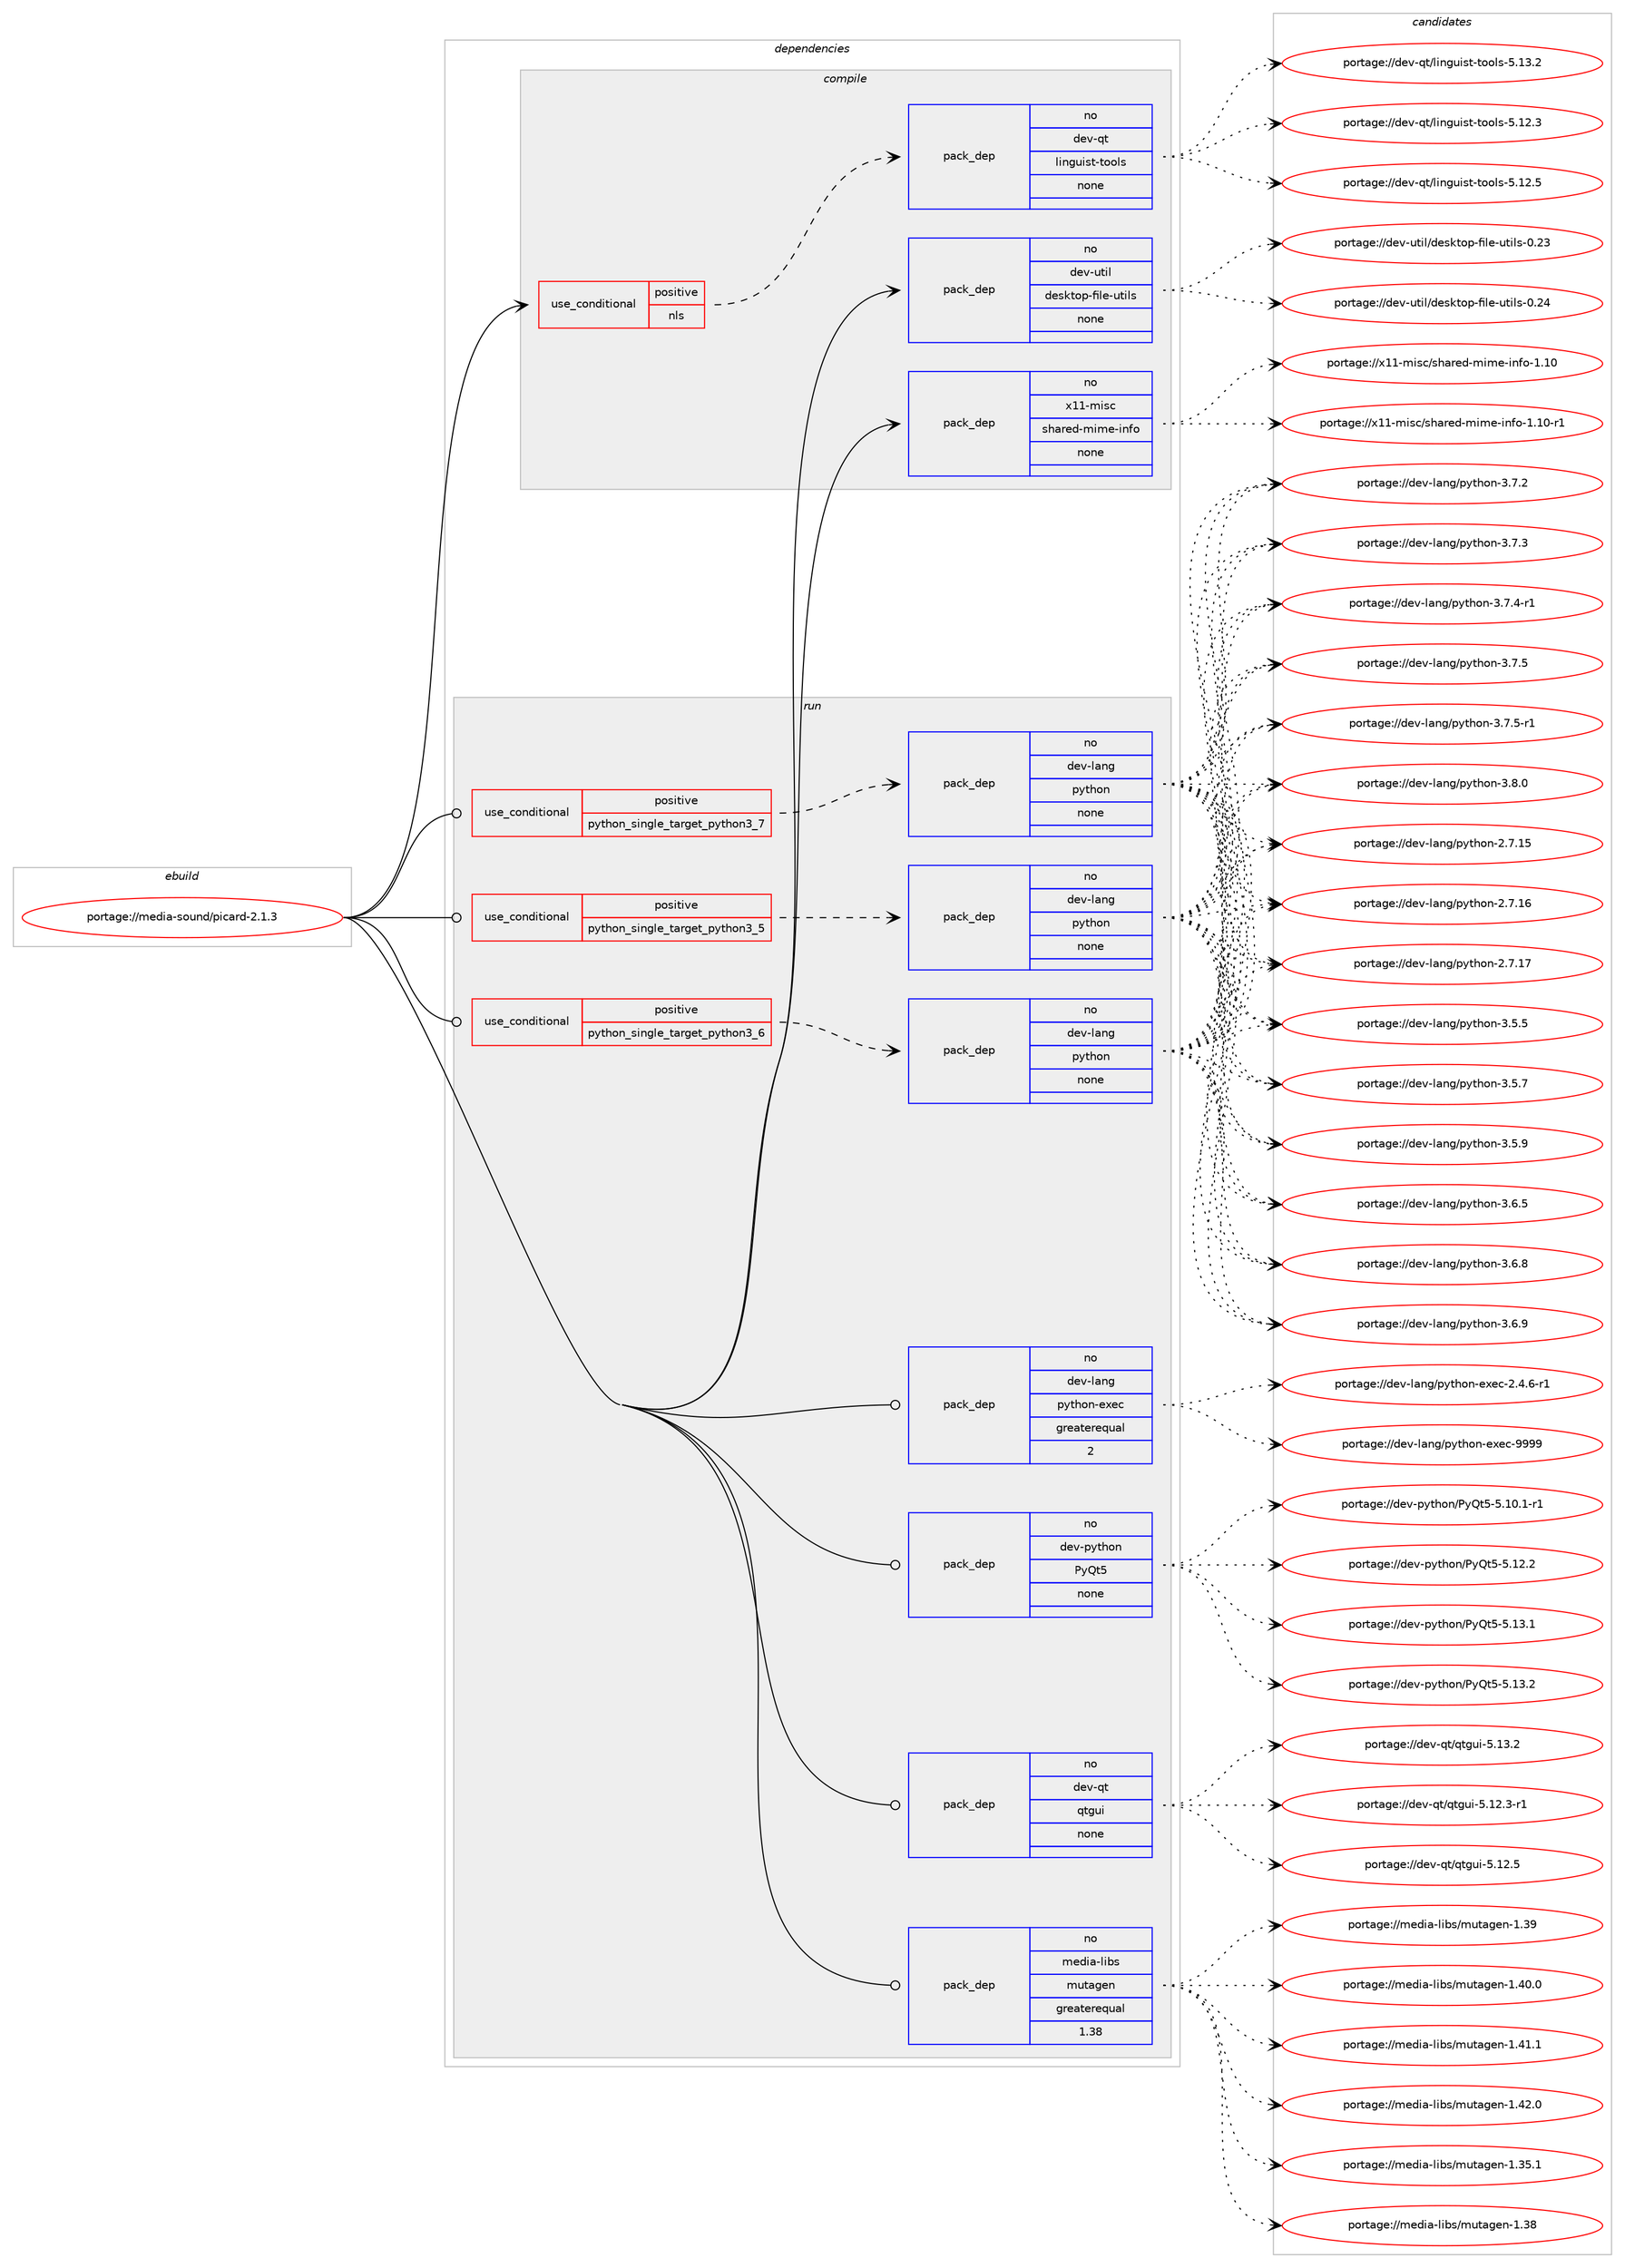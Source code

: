 digraph prolog {

# *************
# Graph options
# *************

newrank=true;
concentrate=true;
compound=true;
graph [rankdir=LR,fontname=Helvetica,fontsize=10,ranksep=1.5];#, ranksep=2.5, nodesep=0.2];
edge  [arrowhead=vee];
node  [fontname=Helvetica,fontsize=10];

# **********
# The ebuild
# **********

subgraph cluster_leftcol {
color=gray;
rank=same;
label=<<i>ebuild</i>>;
id [label="portage://media-sound/picard-2.1.3", color=red, width=4, href="../media-sound/picard-2.1.3.svg"];
}

# ****************
# The dependencies
# ****************

subgraph cluster_midcol {
color=gray;
label=<<i>dependencies</i>>;
subgraph cluster_compile {
fillcolor="#eeeeee";
style=filled;
label=<<i>compile</i>>;
subgraph cond83256 {
dependency335061 [label=<<TABLE BORDER="0" CELLBORDER="1" CELLSPACING="0" CELLPADDING="4"><TR><TD ROWSPAN="3" CELLPADDING="10">use_conditional</TD></TR><TR><TD>positive</TD></TR><TR><TD>nls</TD></TR></TABLE>>, shape=none, color=red];
subgraph pack246294 {
dependency335062 [label=<<TABLE BORDER="0" CELLBORDER="1" CELLSPACING="0" CELLPADDING="4" WIDTH="220"><TR><TD ROWSPAN="6" CELLPADDING="30">pack_dep</TD></TR><TR><TD WIDTH="110">no</TD></TR><TR><TD>dev-qt</TD></TR><TR><TD>linguist-tools</TD></TR><TR><TD>none</TD></TR><TR><TD></TD></TR></TABLE>>, shape=none, color=blue];
}
dependency335061:e -> dependency335062:w [weight=20,style="dashed",arrowhead="vee"];
}
id:e -> dependency335061:w [weight=20,style="solid",arrowhead="vee"];
subgraph pack246295 {
dependency335063 [label=<<TABLE BORDER="0" CELLBORDER="1" CELLSPACING="0" CELLPADDING="4" WIDTH="220"><TR><TD ROWSPAN="6" CELLPADDING="30">pack_dep</TD></TR><TR><TD WIDTH="110">no</TD></TR><TR><TD>dev-util</TD></TR><TR><TD>desktop-file-utils</TD></TR><TR><TD>none</TD></TR><TR><TD></TD></TR></TABLE>>, shape=none, color=blue];
}
id:e -> dependency335063:w [weight=20,style="solid",arrowhead="vee"];
subgraph pack246296 {
dependency335064 [label=<<TABLE BORDER="0" CELLBORDER="1" CELLSPACING="0" CELLPADDING="4" WIDTH="220"><TR><TD ROWSPAN="6" CELLPADDING="30">pack_dep</TD></TR><TR><TD WIDTH="110">no</TD></TR><TR><TD>x11-misc</TD></TR><TR><TD>shared-mime-info</TD></TR><TR><TD>none</TD></TR><TR><TD></TD></TR></TABLE>>, shape=none, color=blue];
}
id:e -> dependency335064:w [weight=20,style="solid",arrowhead="vee"];
}
subgraph cluster_compileandrun {
fillcolor="#eeeeee";
style=filled;
label=<<i>compile and run</i>>;
}
subgraph cluster_run {
fillcolor="#eeeeee";
style=filled;
label=<<i>run</i>>;
subgraph cond83257 {
dependency335065 [label=<<TABLE BORDER="0" CELLBORDER="1" CELLSPACING="0" CELLPADDING="4"><TR><TD ROWSPAN="3" CELLPADDING="10">use_conditional</TD></TR><TR><TD>positive</TD></TR><TR><TD>python_single_target_python3_5</TD></TR></TABLE>>, shape=none, color=red];
subgraph pack246297 {
dependency335066 [label=<<TABLE BORDER="0" CELLBORDER="1" CELLSPACING="0" CELLPADDING="4" WIDTH="220"><TR><TD ROWSPAN="6" CELLPADDING="30">pack_dep</TD></TR><TR><TD WIDTH="110">no</TD></TR><TR><TD>dev-lang</TD></TR><TR><TD>python</TD></TR><TR><TD>none</TD></TR><TR><TD></TD></TR></TABLE>>, shape=none, color=blue];
}
dependency335065:e -> dependency335066:w [weight=20,style="dashed",arrowhead="vee"];
}
id:e -> dependency335065:w [weight=20,style="solid",arrowhead="odot"];
subgraph cond83258 {
dependency335067 [label=<<TABLE BORDER="0" CELLBORDER="1" CELLSPACING="0" CELLPADDING="4"><TR><TD ROWSPAN="3" CELLPADDING="10">use_conditional</TD></TR><TR><TD>positive</TD></TR><TR><TD>python_single_target_python3_6</TD></TR></TABLE>>, shape=none, color=red];
subgraph pack246298 {
dependency335068 [label=<<TABLE BORDER="0" CELLBORDER="1" CELLSPACING="0" CELLPADDING="4" WIDTH="220"><TR><TD ROWSPAN="6" CELLPADDING="30">pack_dep</TD></TR><TR><TD WIDTH="110">no</TD></TR><TR><TD>dev-lang</TD></TR><TR><TD>python</TD></TR><TR><TD>none</TD></TR><TR><TD></TD></TR></TABLE>>, shape=none, color=blue];
}
dependency335067:e -> dependency335068:w [weight=20,style="dashed",arrowhead="vee"];
}
id:e -> dependency335067:w [weight=20,style="solid",arrowhead="odot"];
subgraph cond83259 {
dependency335069 [label=<<TABLE BORDER="0" CELLBORDER="1" CELLSPACING="0" CELLPADDING="4"><TR><TD ROWSPAN="3" CELLPADDING="10">use_conditional</TD></TR><TR><TD>positive</TD></TR><TR><TD>python_single_target_python3_7</TD></TR></TABLE>>, shape=none, color=red];
subgraph pack246299 {
dependency335070 [label=<<TABLE BORDER="0" CELLBORDER="1" CELLSPACING="0" CELLPADDING="4" WIDTH="220"><TR><TD ROWSPAN="6" CELLPADDING="30">pack_dep</TD></TR><TR><TD WIDTH="110">no</TD></TR><TR><TD>dev-lang</TD></TR><TR><TD>python</TD></TR><TR><TD>none</TD></TR><TR><TD></TD></TR></TABLE>>, shape=none, color=blue];
}
dependency335069:e -> dependency335070:w [weight=20,style="dashed",arrowhead="vee"];
}
id:e -> dependency335069:w [weight=20,style="solid",arrowhead="odot"];
subgraph pack246300 {
dependency335071 [label=<<TABLE BORDER="0" CELLBORDER="1" CELLSPACING="0" CELLPADDING="4" WIDTH="220"><TR><TD ROWSPAN="6" CELLPADDING="30">pack_dep</TD></TR><TR><TD WIDTH="110">no</TD></TR><TR><TD>dev-lang</TD></TR><TR><TD>python-exec</TD></TR><TR><TD>greaterequal</TD></TR><TR><TD>2</TD></TR></TABLE>>, shape=none, color=blue];
}
id:e -> dependency335071:w [weight=20,style="solid",arrowhead="odot"];
subgraph pack246301 {
dependency335072 [label=<<TABLE BORDER="0" CELLBORDER="1" CELLSPACING="0" CELLPADDING="4" WIDTH="220"><TR><TD ROWSPAN="6" CELLPADDING="30">pack_dep</TD></TR><TR><TD WIDTH="110">no</TD></TR><TR><TD>dev-python</TD></TR><TR><TD>PyQt5</TD></TR><TR><TD>none</TD></TR><TR><TD></TD></TR></TABLE>>, shape=none, color=blue];
}
id:e -> dependency335072:w [weight=20,style="solid",arrowhead="odot"];
subgraph pack246302 {
dependency335073 [label=<<TABLE BORDER="0" CELLBORDER="1" CELLSPACING="0" CELLPADDING="4" WIDTH="220"><TR><TD ROWSPAN="6" CELLPADDING="30">pack_dep</TD></TR><TR><TD WIDTH="110">no</TD></TR><TR><TD>dev-qt</TD></TR><TR><TD>qtgui</TD></TR><TR><TD>none</TD></TR><TR><TD></TD></TR></TABLE>>, shape=none, color=blue];
}
id:e -> dependency335073:w [weight=20,style="solid",arrowhead="odot"];
subgraph pack246303 {
dependency335074 [label=<<TABLE BORDER="0" CELLBORDER="1" CELLSPACING="0" CELLPADDING="4" WIDTH="220"><TR><TD ROWSPAN="6" CELLPADDING="30">pack_dep</TD></TR><TR><TD WIDTH="110">no</TD></TR><TR><TD>media-libs</TD></TR><TR><TD>mutagen</TD></TR><TR><TD>greaterequal</TD></TR><TR><TD>1.38</TD></TR></TABLE>>, shape=none, color=blue];
}
id:e -> dependency335074:w [weight=20,style="solid",arrowhead="odot"];
}
}

# **************
# The candidates
# **************

subgraph cluster_choices {
rank=same;
color=gray;
label=<<i>candidates</i>>;

subgraph choice246294 {
color=black;
nodesep=1;
choiceportage10010111845113116471081051101031171051151164511611111110811545534649504651 [label="portage://dev-qt/linguist-tools-5.12.3", color=red, width=4,href="../dev-qt/linguist-tools-5.12.3.svg"];
choiceportage10010111845113116471081051101031171051151164511611111110811545534649504653 [label="portage://dev-qt/linguist-tools-5.12.5", color=red, width=4,href="../dev-qt/linguist-tools-5.12.5.svg"];
choiceportage10010111845113116471081051101031171051151164511611111110811545534649514650 [label="portage://dev-qt/linguist-tools-5.13.2", color=red, width=4,href="../dev-qt/linguist-tools-5.13.2.svg"];
dependency335062:e -> choiceportage10010111845113116471081051101031171051151164511611111110811545534649504651:w [style=dotted,weight="100"];
dependency335062:e -> choiceportage10010111845113116471081051101031171051151164511611111110811545534649504653:w [style=dotted,weight="100"];
dependency335062:e -> choiceportage10010111845113116471081051101031171051151164511611111110811545534649514650:w [style=dotted,weight="100"];
}
subgraph choice246295 {
color=black;
nodesep=1;
choiceportage100101118451171161051084710010111510711611111245102105108101451171161051081154548465051 [label="portage://dev-util/desktop-file-utils-0.23", color=red, width=4,href="../dev-util/desktop-file-utils-0.23.svg"];
choiceportage100101118451171161051084710010111510711611111245102105108101451171161051081154548465052 [label="portage://dev-util/desktop-file-utils-0.24", color=red, width=4,href="../dev-util/desktop-file-utils-0.24.svg"];
dependency335063:e -> choiceportage100101118451171161051084710010111510711611111245102105108101451171161051081154548465051:w [style=dotted,weight="100"];
dependency335063:e -> choiceportage100101118451171161051084710010111510711611111245102105108101451171161051081154548465052:w [style=dotted,weight="100"];
}
subgraph choice246296 {
color=black;
nodesep=1;
choiceportage12049494510910511599471151049711410110045109105109101451051101021114549464948 [label="portage://x11-misc/shared-mime-info-1.10", color=red, width=4,href="../x11-misc/shared-mime-info-1.10.svg"];
choiceportage120494945109105115994711510497114101100451091051091014510511010211145494649484511449 [label="portage://x11-misc/shared-mime-info-1.10-r1", color=red, width=4,href="../x11-misc/shared-mime-info-1.10-r1.svg"];
dependency335064:e -> choiceportage12049494510910511599471151049711410110045109105109101451051101021114549464948:w [style=dotted,weight="100"];
dependency335064:e -> choiceportage120494945109105115994711510497114101100451091051091014510511010211145494649484511449:w [style=dotted,weight="100"];
}
subgraph choice246297 {
color=black;
nodesep=1;
choiceportage10010111845108971101034711212111610411111045504655464953 [label="portage://dev-lang/python-2.7.15", color=red, width=4,href="../dev-lang/python-2.7.15.svg"];
choiceportage10010111845108971101034711212111610411111045504655464954 [label="portage://dev-lang/python-2.7.16", color=red, width=4,href="../dev-lang/python-2.7.16.svg"];
choiceportage10010111845108971101034711212111610411111045504655464955 [label="portage://dev-lang/python-2.7.17", color=red, width=4,href="../dev-lang/python-2.7.17.svg"];
choiceportage100101118451089711010347112121116104111110455146534653 [label="portage://dev-lang/python-3.5.5", color=red, width=4,href="../dev-lang/python-3.5.5.svg"];
choiceportage100101118451089711010347112121116104111110455146534655 [label="portage://dev-lang/python-3.5.7", color=red, width=4,href="../dev-lang/python-3.5.7.svg"];
choiceportage100101118451089711010347112121116104111110455146534657 [label="portage://dev-lang/python-3.5.9", color=red, width=4,href="../dev-lang/python-3.5.9.svg"];
choiceportage100101118451089711010347112121116104111110455146544653 [label="portage://dev-lang/python-3.6.5", color=red, width=4,href="../dev-lang/python-3.6.5.svg"];
choiceportage100101118451089711010347112121116104111110455146544656 [label="portage://dev-lang/python-3.6.8", color=red, width=4,href="../dev-lang/python-3.6.8.svg"];
choiceportage100101118451089711010347112121116104111110455146544657 [label="portage://dev-lang/python-3.6.9", color=red, width=4,href="../dev-lang/python-3.6.9.svg"];
choiceportage100101118451089711010347112121116104111110455146554650 [label="portage://dev-lang/python-3.7.2", color=red, width=4,href="../dev-lang/python-3.7.2.svg"];
choiceportage100101118451089711010347112121116104111110455146554651 [label="portage://dev-lang/python-3.7.3", color=red, width=4,href="../dev-lang/python-3.7.3.svg"];
choiceportage1001011184510897110103471121211161041111104551465546524511449 [label="portage://dev-lang/python-3.7.4-r1", color=red, width=4,href="../dev-lang/python-3.7.4-r1.svg"];
choiceportage100101118451089711010347112121116104111110455146554653 [label="portage://dev-lang/python-3.7.5", color=red, width=4,href="../dev-lang/python-3.7.5.svg"];
choiceportage1001011184510897110103471121211161041111104551465546534511449 [label="portage://dev-lang/python-3.7.5-r1", color=red, width=4,href="../dev-lang/python-3.7.5-r1.svg"];
choiceportage100101118451089711010347112121116104111110455146564648 [label="portage://dev-lang/python-3.8.0", color=red, width=4,href="../dev-lang/python-3.8.0.svg"];
dependency335066:e -> choiceportage10010111845108971101034711212111610411111045504655464953:w [style=dotted,weight="100"];
dependency335066:e -> choiceportage10010111845108971101034711212111610411111045504655464954:w [style=dotted,weight="100"];
dependency335066:e -> choiceportage10010111845108971101034711212111610411111045504655464955:w [style=dotted,weight="100"];
dependency335066:e -> choiceportage100101118451089711010347112121116104111110455146534653:w [style=dotted,weight="100"];
dependency335066:e -> choiceportage100101118451089711010347112121116104111110455146534655:w [style=dotted,weight="100"];
dependency335066:e -> choiceportage100101118451089711010347112121116104111110455146534657:w [style=dotted,weight="100"];
dependency335066:e -> choiceportage100101118451089711010347112121116104111110455146544653:w [style=dotted,weight="100"];
dependency335066:e -> choiceportage100101118451089711010347112121116104111110455146544656:w [style=dotted,weight="100"];
dependency335066:e -> choiceportage100101118451089711010347112121116104111110455146544657:w [style=dotted,weight="100"];
dependency335066:e -> choiceportage100101118451089711010347112121116104111110455146554650:w [style=dotted,weight="100"];
dependency335066:e -> choiceportage100101118451089711010347112121116104111110455146554651:w [style=dotted,weight="100"];
dependency335066:e -> choiceportage1001011184510897110103471121211161041111104551465546524511449:w [style=dotted,weight="100"];
dependency335066:e -> choiceportage100101118451089711010347112121116104111110455146554653:w [style=dotted,weight="100"];
dependency335066:e -> choiceportage1001011184510897110103471121211161041111104551465546534511449:w [style=dotted,weight="100"];
dependency335066:e -> choiceportage100101118451089711010347112121116104111110455146564648:w [style=dotted,weight="100"];
}
subgraph choice246298 {
color=black;
nodesep=1;
choiceportage10010111845108971101034711212111610411111045504655464953 [label="portage://dev-lang/python-2.7.15", color=red, width=4,href="../dev-lang/python-2.7.15.svg"];
choiceportage10010111845108971101034711212111610411111045504655464954 [label="portage://dev-lang/python-2.7.16", color=red, width=4,href="../dev-lang/python-2.7.16.svg"];
choiceportage10010111845108971101034711212111610411111045504655464955 [label="portage://dev-lang/python-2.7.17", color=red, width=4,href="../dev-lang/python-2.7.17.svg"];
choiceportage100101118451089711010347112121116104111110455146534653 [label="portage://dev-lang/python-3.5.5", color=red, width=4,href="../dev-lang/python-3.5.5.svg"];
choiceportage100101118451089711010347112121116104111110455146534655 [label="portage://dev-lang/python-3.5.7", color=red, width=4,href="../dev-lang/python-3.5.7.svg"];
choiceportage100101118451089711010347112121116104111110455146534657 [label="portage://dev-lang/python-3.5.9", color=red, width=4,href="../dev-lang/python-3.5.9.svg"];
choiceportage100101118451089711010347112121116104111110455146544653 [label="portage://dev-lang/python-3.6.5", color=red, width=4,href="../dev-lang/python-3.6.5.svg"];
choiceportage100101118451089711010347112121116104111110455146544656 [label="portage://dev-lang/python-3.6.8", color=red, width=4,href="../dev-lang/python-3.6.8.svg"];
choiceportage100101118451089711010347112121116104111110455146544657 [label="portage://dev-lang/python-3.6.9", color=red, width=4,href="../dev-lang/python-3.6.9.svg"];
choiceportage100101118451089711010347112121116104111110455146554650 [label="portage://dev-lang/python-3.7.2", color=red, width=4,href="../dev-lang/python-3.7.2.svg"];
choiceportage100101118451089711010347112121116104111110455146554651 [label="portage://dev-lang/python-3.7.3", color=red, width=4,href="../dev-lang/python-3.7.3.svg"];
choiceportage1001011184510897110103471121211161041111104551465546524511449 [label="portage://dev-lang/python-3.7.4-r1", color=red, width=4,href="../dev-lang/python-3.7.4-r1.svg"];
choiceportage100101118451089711010347112121116104111110455146554653 [label="portage://dev-lang/python-3.7.5", color=red, width=4,href="../dev-lang/python-3.7.5.svg"];
choiceportage1001011184510897110103471121211161041111104551465546534511449 [label="portage://dev-lang/python-3.7.5-r1", color=red, width=4,href="../dev-lang/python-3.7.5-r1.svg"];
choiceportage100101118451089711010347112121116104111110455146564648 [label="portage://dev-lang/python-3.8.0", color=red, width=4,href="../dev-lang/python-3.8.0.svg"];
dependency335068:e -> choiceportage10010111845108971101034711212111610411111045504655464953:w [style=dotted,weight="100"];
dependency335068:e -> choiceportage10010111845108971101034711212111610411111045504655464954:w [style=dotted,weight="100"];
dependency335068:e -> choiceportage10010111845108971101034711212111610411111045504655464955:w [style=dotted,weight="100"];
dependency335068:e -> choiceportage100101118451089711010347112121116104111110455146534653:w [style=dotted,weight="100"];
dependency335068:e -> choiceportage100101118451089711010347112121116104111110455146534655:w [style=dotted,weight="100"];
dependency335068:e -> choiceportage100101118451089711010347112121116104111110455146534657:w [style=dotted,weight="100"];
dependency335068:e -> choiceportage100101118451089711010347112121116104111110455146544653:w [style=dotted,weight="100"];
dependency335068:e -> choiceportage100101118451089711010347112121116104111110455146544656:w [style=dotted,weight="100"];
dependency335068:e -> choiceportage100101118451089711010347112121116104111110455146544657:w [style=dotted,weight="100"];
dependency335068:e -> choiceportage100101118451089711010347112121116104111110455146554650:w [style=dotted,weight="100"];
dependency335068:e -> choiceportage100101118451089711010347112121116104111110455146554651:w [style=dotted,weight="100"];
dependency335068:e -> choiceportage1001011184510897110103471121211161041111104551465546524511449:w [style=dotted,weight="100"];
dependency335068:e -> choiceportage100101118451089711010347112121116104111110455146554653:w [style=dotted,weight="100"];
dependency335068:e -> choiceportage1001011184510897110103471121211161041111104551465546534511449:w [style=dotted,weight="100"];
dependency335068:e -> choiceportage100101118451089711010347112121116104111110455146564648:w [style=dotted,weight="100"];
}
subgraph choice246299 {
color=black;
nodesep=1;
choiceportage10010111845108971101034711212111610411111045504655464953 [label="portage://dev-lang/python-2.7.15", color=red, width=4,href="../dev-lang/python-2.7.15.svg"];
choiceportage10010111845108971101034711212111610411111045504655464954 [label="portage://dev-lang/python-2.7.16", color=red, width=4,href="../dev-lang/python-2.7.16.svg"];
choiceportage10010111845108971101034711212111610411111045504655464955 [label="portage://dev-lang/python-2.7.17", color=red, width=4,href="../dev-lang/python-2.7.17.svg"];
choiceportage100101118451089711010347112121116104111110455146534653 [label="portage://dev-lang/python-3.5.5", color=red, width=4,href="../dev-lang/python-3.5.5.svg"];
choiceportage100101118451089711010347112121116104111110455146534655 [label="portage://dev-lang/python-3.5.7", color=red, width=4,href="../dev-lang/python-3.5.7.svg"];
choiceportage100101118451089711010347112121116104111110455146534657 [label="portage://dev-lang/python-3.5.9", color=red, width=4,href="../dev-lang/python-3.5.9.svg"];
choiceportage100101118451089711010347112121116104111110455146544653 [label="portage://dev-lang/python-3.6.5", color=red, width=4,href="../dev-lang/python-3.6.5.svg"];
choiceportage100101118451089711010347112121116104111110455146544656 [label="portage://dev-lang/python-3.6.8", color=red, width=4,href="../dev-lang/python-3.6.8.svg"];
choiceportage100101118451089711010347112121116104111110455146544657 [label="portage://dev-lang/python-3.6.9", color=red, width=4,href="../dev-lang/python-3.6.9.svg"];
choiceportage100101118451089711010347112121116104111110455146554650 [label="portage://dev-lang/python-3.7.2", color=red, width=4,href="../dev-lang/python-3.7.2.svg"];
choiceportage100101118451089711010347112121116104111110455146554651 [label="portage://dev-lang/python-3.7.3", color=red, width=4,href="../dev-lang/python-3.7.3.svg"];
choiceportage1001011184510897110103471121211161041111104551465546524511449 [label="portage://dev-lang/python-3.7.4-r1", color=red, width=4,href="../dev-lang/python-3.7.4-r1.svg"];
choiceportage100101118451089711010347112121116104111110455146554653 [label="portage://dev-lang/python-3.7.5", color=red, width=4,href="../dev-lang/python-3.7.5.svg"];
choiceportage1001011184510897110103471121211161041111104551465546534511449 [label="portage://dev-lang/python-3.7.5-r1", color=red, width=4,href="../dev-lang/python-3.7.5-r1.svg"];
choiceportage100101118451089711010347112121116104111110455146564648 [label="portage://dev-lang/python-3.8.0", color=red, width=4,href="../dev-lang/python-3.8.0.svg"];
dependency335070:e -> choiceportage10010111845108971101034711212111610411111045504655464953:w [style=dotted,weight="100"];
dependency335070:e -> choiceportage10010111845108971101034711212111610411111045504655464954:w [style=dotted,weight="100"];
dependency335070:e -> choiceportage10010111845108971101034711212111610411111045504655464955:w [style=dotted,weight="100"];
dependency335070:e -> choiceportage100101118451089711010347112121116104111110455146534653:w [style=dotted,weight="100"];
dependency335070:e -> choiceportage100101118451089711010347112121116104111110455146534655:w [style=dotted,weight="100"];
dependency335070:e -> choiceportage100101118451089711010347112121116104111110455146534657:w [style=dotted,weight="100"];
dependency335070:e -> choiceportage100101118451089711010347112121116104111110455146544653:w [style=dotted,weight="100"];
dependency335070:e -> choiceportage100101118451089711010347112121116104111110455146544656:w [style=dotted,weight="100"];
dependency335070:e -> choiceportage100101118451089711010347112121116104111110455146544657:w [style=dotted,weight="100"];
dependency335070:e -> choiceportage100101118451089711010347112121116104111110455146554650:w [style=dotted,weight="100"];
dependency335070:e -> choiceportage100101118451089711010347112121116104111110455146554651:w [style=dotted,weight="100"];
dependency335070:e -> choiceportage1001011184510897110103471121211161041111104551465546524511449:w [style=dotted,weight="100"];
dependency335070:e -> choiceportage100101118451089711010347112121116104111110455146554653:w [style=dotted,weight="100"];
dependency335070:e -> choiceportage1001011184510897110103471121211161041111104551465546534511449:w [style=dotted,weight="100"];
dependency335070:e -> choiceportage100101118451089711010347112121116104111110455146564648:w [style=dotted,weight="100"];
}
subgraph choice246300 {
color=black;
nodesep=1;
choiceportage10010111845108971101034711212111610411111045101120101994550465246544511449 [label="portage://dev-lang/python-exec-2.4.6-r1", color=red, width=4,href="../dev-lang/python-exec-2.4.6-r1.svg"];
choiceportage10010111845108971101034711212111610411111045101120101994557575757 [label="portage://dev-lang/python-exec-9999", color=red, width=4,href="../dev-lang/python-exec-9999.svg"];
dependency335071:e -> choiceportage10010111845108971101034711212111610411111045101120101994550465246544511449:w [style=dotted,weight="100"];
dependency335071:e -> choiceportage10010111845108971101034711212111610411111045101120101994557575757:w [style=dotted,weight="100"];
}
subgraph choice246301 {
color=black;
nodesep=1;
choiceportage1001011184511212111610411111047801218111653455346494846494511449 [label="portage://dev-python/PyQt5-5.10.1-r1", color=red, width=4,href="../dev-python/PyQt5-5.10.1-r1.svg"];
choiceportage100101118451121211161041111104780121811165345534649504650 [label="portage://dev-python/PyQt5-5.12.2", color=red, width=4,href="../dev-python/PyQt5-5.12.2.svg"];
choiceportage100101118451121211161041111104780121811165345534649514649 [label="portage://dev-python/PyQt5-5.13.1", color=red, width=4,href="../dev-python/PyQt5-5.13.1.svg"];
choiceportage100101118451121211161041111104780121811165345534649514650 [label="portage://dev-python/PyQt5-5.13.2", color=red, width=4,href="../dev-python/PyQt5-5.13.2.svg"];
dependency335072:e -> choiceportage1001011184511212111610411111047801218111653455346494846494511449:w [style=dotted,weight="100"];
dependency335072:e -> choiceportage100101118451121211161041111104780121811165345534649504650:w [style=dotted,weight="100"];
dependency335072:e -> choiceportage100101118451121211161041111104780121811165345534649514649:w [style=dotted,weight="100"];
dependency335072:e -> choiceportage100101118451121211161041111104780121811165345534649514650:w [style=dotted,weight="100"];
}
subgraph choice246302 {
color=black;
nodesep=1;
choiceportage1001011184511311647113116103117105455346495046514511449 [label="portage://dev-qt/qtgui-5.12.3-r1", color=red, width=4,href="../dev-qt/qtgui-5.12.3-r1.svg"];
choiceportage100101118451131164711311610311710545534649504653 [label="portage://dev-qt/qtgui-5.12.5", color=red, width=4,href="../dev-qt/qtgui-5.12.5.svg"];
choiceportage100101118451131164711311610311710545534649514650 [label="portage://dev-qt/qtgui-5.13.2", color=red, width=4,href="../dev-qt/qtgui-5.13.2.svg"];
dependency335073:e -> choiceportage1001011184511311647113116103117105455346495046514511449:w [style=dotted,weight="100"];
dependency335073:e -> choiceportage100101118451131164711311610311710545534649504653:w [style=dotted,weight="100"];
dependency335073:e -> choiceportage100101118451131164711311610311710545534649514650:w [style=dotted,weight="100"];
}
subgraph choice246303 {
color=black;
nodesep=1;
choiceportage109101100105974510810598115471091171169710310111045494651534649 [label="portage://media-libs/mutagen-1.35.1", color=red, width=4,href="../media-libs/mutagen-1.35.1.svg"];
choiceportage10910110010597451081059811547109117116971031011104549465156 [label="portage://media-libs/mutagen-1.38", color=red, width=4,href="../media-libs/mutagen-1.38.svg"];
choiceportage10910110010597451081059811547109117116971031011104549465157 [label="portage://media-libs/mutagen-1.39", color=red, width=4,href="../media-libs/mutagen-1.39.svg"];
choiceportage109101100105974510810598115471091171169710310111045494652484648 [label="portage://media-libs/mutagen-1.40.0", color=red, width=4,href="../media-libs/mutagen-1.40.0.svg"];
choiceportage109101100105974510810598115471091171169710310111045494652494649 [label="portage://media-libs/mutagen-1.41.1", color=red, width=4,href="../media-libs/mutagen-1.41.1.svg"];
choiceportage109101100105974510810598115471091171169710310111045494652504648 [label="portage://media-libs/mutagen-1.42.0", color=red, width=4,href="../media-libs/mutagen-1.42.0.svg"];
dependency335074:e -> choiceportage109101100105974510810598115471091171169710310111045494651534649:w [style=dotted,weight="100"];
dependency335074:e -> choiceportage10910110010597451081059811547109117116971031011104549465156:w [style=dotted,weight="100"];
dependency335074:e -> choiceportage10910110010597451081059811547109117116971031011104549465157:w [style=dotted,weight="100"];
dependency335074:e -> choiceportage109101100105974510810598115471091171169710310111045494652484648:w [style=dotted,weight="100"];
dependency335074:e -> choiceportage109101100105974510810598115471091171169710310111045494652494649:w [style=dotted,weight="100"];
dependency335074:e -> choiceportage109101100105974510810598115471091171169710310111045494652504648:w [style=dotted,weight="100"];
}
}

}
